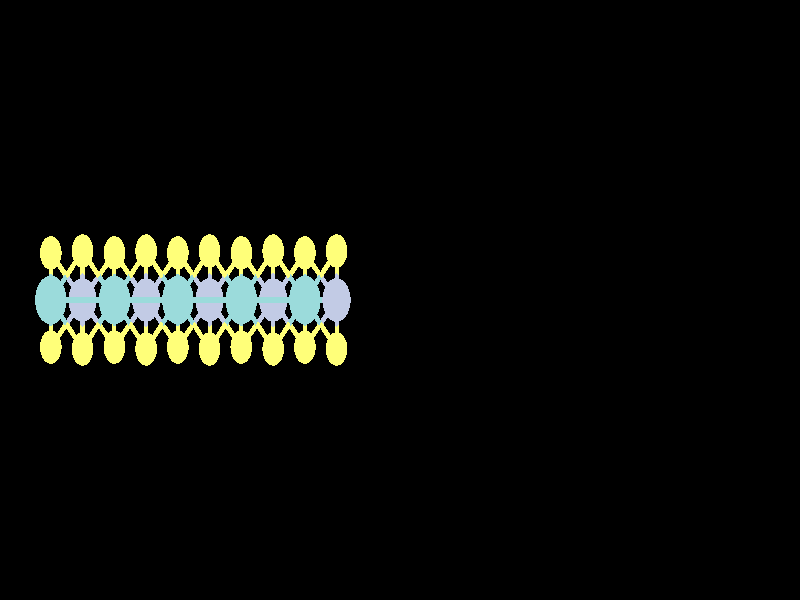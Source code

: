 #include "colors.inc"
#include "finish.inc"

global_settings {assumed_gamma 1 max_trace_level 6}
background {color White transmit 1.0}
camera {orthographic
  right -39.36*x up 19.00*y
  direction 1.00*z
  location <0,0,50.00> look_at <0,0,0>}


light_source {<  2.00,   3.00,  40.00> color White
  area_light <0.70, 0, 0>, <0, 0.70, 0>, 3, 3
  adaptive 1 jitter}
// no fog
#declare simple = finish {phong 0.7}
#declare pale = finish {ambient 0.5 diffuse 0.85 roughness 0.001 specular 0.200 }
#declare intermediate = finish {ambient 0.3 diffuse 0.6 specular 0.1 roughness 0.04}
#declare vmd = finish {ambient 0.0 diffuse 0.65 phong 0.1 phong_size 40.0 specular 0.5 }
#declare jmol = finish {ambient 0.2 diffuse 0.6 specular 1 roughness 0.001 metallic}
#declare ase2 = finish {ambient 0.05 brilliance 3 diffuse 0.6 metallic specular 0.7 roughness 0.04 reflection 0.15}
#declare ase3 = finish {ambient 0.15 brilliance 2 diffuse 0.6 metallic specular 1.0 roughness 0.001 reflection 0.0}
#declare glass = finish {ambient 0.05 diffuse 0.3 specular 1.0 roughness 0.001}
#declare glass2 = finish {ambient 0.01 diffuse 0.3 specular 1.0 reflection 0.25 roughness 0.001}
#declare Rcell = 0.000;
#declare Rbond = 0.100;

#macro atom(LOC, R, COL, TRANS, FIN)
  sphere{LOC, R texture{pigment{color COL transmit TRANS} finish{FIN}}}
#end
#macro constrain(LOC, R, COL, TRANS FIN)
union{torus{R, Rcell rotate 45*z texture{pigment{color COL transmit TRANS} finish{FIN}}}
     torus{R, Rcell rotate -45*z texture{pigment{color COL transmit TRANS} finish{FIN}}}
     translate LOC}
#end

cylinder {<-18.74,  -9.05,  -0.00>, < 18.74,  -9.05,  -0.00>, Rcell pigment {Black}}
cylinder {<-18.74,  -9.05, -32.42>, < 18.74,  -9.05, -32.42>, Rcell pigment {Black}}
cylinder {<-18.74,   9.05, -32.42>, < 18.74,   9.05, -32.42>, Rcell pigment {Black}}
cylinder {<-18.74,   9.05,   0.00>, < 18.74,   9.05,   0.00>, Rcell pigment {Black}}
cylinder {<-18.74,  -9.05,  -0.00>, <-18.74,  -9.05, -32.42>, Rcell pigment {Black}}
cylinder {< 18.74,  -9.05,  -0.00>, < 18.74,  -9.05, -32.42>, Rcell pigment {Black}}
cylinder {< 18.74,   9.05,   0.00>, < 18.74,   9.05, -32.42>, Rcell pigment {Black}}
cylinder {<-18.74,   9.05,   0.00>, <-18.74,   9.05, -32.42>, Rcell pigment {Black}}
cylinder {<-18.74,  -9.05,  -0.00>, <-18.74,   9.05,   0.00>, Rcell pigment {Black}}
cylinder {< 18.74,  -9.05,  -0.00>, < 18.74,   9.05,   0.00>, Rcell pigment {Black}}
cylinder {< 18.74,  -9.05, -32.42>, < 18.74,   9.05, -32.42>, Rcell pigment {Black}}
cylinder {<-18.74,  -9.05, -32.42>, <-18.74,   9.05, -32.42>, Rcell pigment {Black}}
atom(<-17.18,   0.00,  -2.70>, 0.77, rgb <0.33, 0.71, 0.71>, 0.0, ase3) // #0
atom(<-14.05,   0.00,  -2.70>, 0.77, rgb <0.33, 0.71, 0.71>, 0.0, ase3) // #1
atom(<-17.18,   1.49,  -4.56>, 0.53, rgb <1.00, 1.00, 0.19>, 0.0, ase3) // #2
atom(<-17.18,  -1.49,  -4.56>, 0.53, rgb <1.00, 1.00, 0.19>, 0.0, ase3) // #3
atom(<-15.62,  -1.55,  -1.75>, 0.53, rgb <1.00, 1.00, 0.19>, 0.0, ase3) // #4
atom(<-14.05,   1.49,  -4.56>, 0.53, rgb <1.00, 1.00, 0.19>, 0.0, ase3) // #5
atom(<-15.62,   1.55,  -1.75>, 0.53, rgb <1.00, 1.00, 0.19>, 0.0, ase3) // #6
atom(<-14.05,  -1.49,  -4.56>, 0.53, rgb <1.00, 1.00, 0.19>, 0.0, ase3) // #7
atom(<-15.62,   0.00,  -5.42>, 0.69, rgb <0.54, 0.60, 0.78>, 0.0, ase3) // #8
atom(<-17.18,   0.00,  -8.10>, 0.77, rgb <0.33, 0.71, 0.71>, 0.0, ase3) // #9
atom(<-14.05,   0.00,  -8.10>, 0.77, rgb <0.33, 0.71, 0.71>, 0.0, ase3) // #10
atom(<-17.18,   1.49,  -9.97>, 0.53, rgb <1.00, 1.00, 0.19>, 0.0, ase3) // #11
atom(<-17.18,  -1.49,  -9.97>, 0.53, rgb <1.00, 1.00, 0.19>, 0.0, ase3) // #12
atom(<-15.62,  -1.55,  -7.15>, 0.53, rgb <1.00, 1.00, 0.19>, 0.0, ase3) // #13
atom(<-14.05,   1.49,  -9.97>, 0.53, rgb <1.00, 1.00, 0.19>, 0.0, ase3) // #14
atom(<-15.62,   1.55,  -7.15>, 0.53, rgb <1.00, 1.00, 0.19>, 0.0, ase3) // #15
atom(<-14.05,  -1.49,  -9.97>, 0.53, rgb <1.00, 1.00, 0.19>, 0.0, ase3) // #16
atom(<-15.62,   0.00, -10.82>, 0.69, rgb <0.54, 0.60, 0.78>, 0.0, ase3) // #17
atom(<-10.93,   0.00,  -2.70>, 0.77, rgb <0.33, 0.71, 0.71>, 0.0, ase3) // #18
atom(< -7.81,   0.00,  -2.70>, 0.77, rgb <0.33, 0.71, 0.71>, 0.0, ase3) // #19
atom(<-12.49,  -1.55,  -1.75>, 0.53, rgb <1.00, 1.00, 0.19>, 0.0, ase3) // #20
atom(<-10.93,   1.49,  -4.56>, 0.53, rgb <1.00, 1.00, 0.19>, 0.0, ase3) // #21
atom(<-12.49,   1.55,  -1.75>, 0.53, rgb <1.00, 1.00, 0.19>, 0.0, ase3) // #22
atom(<-10.93,  -1.49,  -4.56>, 0.53, rgb <1.00, 1.00, 0.19>, 0.0, ase3) // #23
atom(< -9.37,  -1.55,  -1.75>, 0.53, rgb <1.00, 1.00, 0.19>, 0.0, ase3) // #24
atom(< -7.80,   1.49,  -4.56>, 0.53, rgb <1.00, 1.00, 0.19>, 0.0, ase3) // #25
atom(< -9.37,   1.55,  -1.75>, 0.53, rgb <1.00, 1.00, 0.19>, 0.0, ase3) // #26
atom(< -7.81,  -1.49,  -4.56>, 0.53, rgb <1.00, 1.00, 0.19>, 0.0, ase3) // #27
atom(<-12.49,   0.00,  -5.42>, 0.69, rgb <0.54, 0.60, 0.78>, 0.0, ase3) // #28
atom(< -9.37,   0.00,  -5.42>, 0.69, rgb <0.54, 0.60, 0.78>, 0.0, ase3) // #29
atom(<-10.93,   0.00,  -8.10>, 0.77, rgb <0.33, 0.71, 0.71>, 0.0, ase3) // #30
atom(< -7.81,   0.00,  -8.10>, 0.77, rgb <0.33, 0.71, 0.71>, 0.0, ase3) // #31
atom(<-12.49,  -1.55,  -7.15>, 0.53, rgb <1.00, 1.00, 0.19>, 0.0, ase3) // #32
atom(<-10.93,   1.49,  -9.97>, 0.53, rgb <1.00, 1.00, 0.19>, 0.0, ase3) // #33
atom(<-12.49,   1.55,  -7.15>, 0.53, rgb <1.00, 1.00, 0.19>, 0.0, ase3) // #34
atom(<-10.93,  -1.49,  -9.97>, 0.53, rgb <1.00, 1.00, 0.19>, 0.0, ase3) // #35
atom(< -9.37,  -1.55,  -7.15>, 0.53, rgb <1.00, 1.00, 0.19>, 0.0, ase3) // #36
atom(< -7.80,   1.49,  -9.97>, 0.53, rgb <1.00, 1.00, 0.19>, 0.0, ase3) // #37
atom(< -9.37,   1.55,  -7.15>, 0.53, rgb <1.00, 1.00, 0.19>, 0.0, ase3) // #38
atom(< -7.81,  -1.49,  -9.97>, 0.53, rgb <1.00, 1.00, 0.19>, 0.0, ase3) // #39
atom(<-12.49,   0.00, -10.82>, 0.69, rgb <0.54, 0.60, 0.78>, 0.0, ase3) // #40
atom(< -9.37,   0.00, -10.82>, 0.69, rgb <0.54, 0.60, 0.78>, 0.0, ase3) // #41
atom(< -4.68,   0.00,  -2.70>, 0.77, rgb <0.33, 0.71, 0.71>, 0.0, ase3) // #42
atom(< -6.24,  -1.55,  -1.75>, 0.53, rgb <1.00, 1.00, 0.19>, 0.0, ase3) // #43
atom(< -4.68,   1.49,  -4.56>, 0.53, rgb <1.00, 1.00, 0.19>, 0.0, ase3) // #44
atom(< -6.24,   1.55,  -1.75>, 0.53, rgb <1.00, 1.00, 0.19>, 0.0, ase3) // #45
atom(< -4.68,  -1.49,  -4.56>, 0.53, rgb <1.00, 1.00, 0.19>, 0.0, ase3) // #46
atom(< -3.12,  -1.55,  -1.75>, 0.53, rgb <1.00, 1.00, 0.19>, 0.0, ase3) // #47
atom(< -3.12,   1.55,  -1.75>, 0.53, rgb <1.00, 1.00, 0.19>, 0.0, ase3) // #48
atom(< -6.24,   0.00,  -5.42>, 0.69, rgb <0.54, 0.60, 0.78>, 0.0, ase3) // #49
atom(< -3.12,   0.00,  -5.42>, 0.69, rgb <0.54, 0.60, 0.78>, 0.0, ase3) // #50
atom(< -4.68,   0.00,  -8.10>, 0.77, rgb <0.33, 0.71, 0.71>, 0.0, ase3) // #51
atom(< -6.24,  -1.55,  -7.15>, 0.53, rgb <1.00, 1.00, 0.19>, 0.0, ase3) // #52
atom(< -4.68,   1.49,  -9.97>, 0.53, rgb <1.00, 1.00, 0.19>, 0.0, ase3) // #53
atom(< -6.24,   1.55,  -7.15>, 0.53, rgb <1.00, 1.00, 0.19>, 0.0, ase3) // #54
atom(< -4.68,  -1.49,  -9.97>, 0.53, rgb <1.00, 1.00, 0.19>, 0.0, ase3) // #55
atom(< -3.12,  -1.55,  -7.15>, 0.53, rgb <1.00, 1.00, 0.19>, 0.0, ase3) // #56
atom(< -3.12,   1.55,  -7.15>, 0.53, rgb <1.00, 1.00, 0.19>, 0.0, ase3) // #57
atom(< -6.24,   0.00, -10.82>, 0.69, rgb <0.54, 0.60, 0.78>, 0.0, ase3) // #58
atom(< -3.12,   0.00, -10.82>, 0.69, rgb <0.54, 0.60, 0.78>, 0.0, ase3) // #59
cylinder {<-17.18,   0.00,  -2.70>, <-15.62,   0.00,  -2.70>, Rbond texture{pigment {color rgb <0.33, 0.71, 0.71> transmit 0.0} finish{ase3}}}
cylinder {<-14.05,   0.00,  -2.70>, <-15.62,   0.00,  -2.70>, Rbond texture{pigment {color rgb <0.33, 0.71, 0.71> transmit 0.0} finish{ase3}}}
cylinder {<-17.18,   0.00,  -2.70>, <-16.40,  -0.77,  -2.22>, Rbond texture{pigment {color rgb <0.33, 0.71, 0.71> transmit 0.0} finish{ase3}}}
cylinder {<-15.62,  -1.55,  -1.75>, <-16.40,  -0.77,  -2.22>, Rbond texture{pigment {color rgb <1.00, 1.00, 0.19> transmit 0.0} finish{ase3}}}
cylinder {<-17.18,   0.00,  -2.70>, <-16.40,   0.77,  -2.22>, Rbond texture{pigment {color rgb <0.33, 0.71, 0.71> transmit 0.0} finish{ase3}}}
cylinder {<-15.62,   1.55,  -1.75>, <-16.40,   0.77,  -2.22>, Rbond texture{pigment {color rgb <1.00, 1.00, 0.19> transmit 0.0} finish{ase3}}}
cylinder {<-17.18,   0.00,  -2.70>, <-16.40,   0.00,  -4.06>, Rbond texture{pigment {color rgb <0.33, 0.71, 0.71> transmit 0.0} finish{ase3}}}
cylinder {<-15.62,   0.00,  -5.42>, <-16.40,   0.00,  -4.06>, Rbond texture{pigment {color rgb <0.54, 0.60, 0.78> transmit 0.0} finish{ase3}}}
cylinder {<-17.18,   0.00,  -2.70>, <-17.18,   0.75,  -3.63>, Rbond texture{pigment {color rgb <0.33, 0.71, 0.71> transmit 0.0} finish{ase3}}}
cylinder {<-17.18,   1.49,  -4.56>, <-17.18,   0.75,  -3.63>, Rbond texture{pigment {color rgb <1.00, 1.00, 0.19> transmit 0.0} finish{ase3}}}
cylinder {<-17.18,   0.00,  -2.70>, <-17.18,  -0.75,  -3.63>, Rbond texture{pigment {color rgb <0.33, 0.71, 0.71> transmit 0.0} finish{ase3}}}
cylinder {<-17.18,  -1.49,  -4.56>, <-17.18,  -0.75,  -3.63>, Rbond texture{pigment {color rgb <1.00, 1.00, 0.19> transmit 0.0} finish{ase3}}}
cylinder {<-14.05,   0.00,  -2.70>, <-12.49,   0.00,  -2.70>, Rbond texture{pigment {color rgb <0.33, 0.71, 0.71> transmit 0.0} finish{ase3}}}
cylinder {<-10.93,   0.00,  -2.70>, <-12.49,   0.00,  -2.70>, Rbond texture{pigment {color rgb <0.33, 0.71, 0.71> transmit 0.0} finish{ase3}}}
cylinder {<-14.05,   0.00,  -2.70>, <-13.27,  -0.77,  -2.22>, Rbond texture{pigment {color rgb <0.33, 0.71, 0.71> transmit 0.0} finish{ase3}}}
cylinder {<-12.49,  -1.55,  -1.75>, <-13.27,  -0.77,  -2.22>, Rbond texture{pigment {color rgb <1.00, 1.00, 0.19> transmit 0.0} finish{ase3}}}
cylinder {<-14.05,   0.00,  -2.70>, <-13.27,   0.77,  -2.22>, Rbond texture{pigment {color rgb <0.33, 0.71, 0.71> transmit 0.0} finish{ase3}}}
cylinder {<-12.49,   1.55,  -1.75>, <-13.27,   0.77,  -2.22>, Rbond texture{pigment {color rgb <1.00, 1.00, 0.19> transmit 0.0} finish{ase3}}}
cylinder {<-14.05,   0.00,  -2.70>, <-14.83,  -0.77,  -2.22>, Rbond texture{pigment {color rgb <0.33, 0.71, 0.71> transmit 0.0} finish{ase3}}}
cylinder {<-15.62,  -1.55,  -1.75>, <-14.83,  -0.77,  -2.22>, Rbond texture{pigment {color rgb <1.00, 1.00, 0.19> transmit 0.0} finish{ase3}}}
cylinder {<-14.05,   0.00,  -2.70>, <-14.83,   0.77,  -2.22>, Rbond texture{pigment {color rgb <0.33, 0.71, 0.71> transmit 0.0} finish{ase3}}}
cylinder {<-15.62,   1.55,  -1.75>, <-14.83,   0.77,  -2.22>, Rbond texture{pigment {color rgb <1.00, 1.00, 0.19> transmit 0.0} finish{ase3}}}
cylinder {<-14.05,   0.00,  -2.70>, <-14.83,   0.00,  -4.06>, Rbond texture{pigment {color rgb <0.33, 0.71, 0.71> transmit 0.0} finish{ase3}}}
cylinder {<-15.62,   0.00,  -5.42>, <-14.83,   0.00,  -4.06>, Rbond texture{pigment {color rgb <0.54, 0.60, 0.78> transmit 0.0} finish{ase3}}}
cylinder {<-14.05,   0.00,  -2.70>, <-14.05,  -0.75,  -3.63>, Rbond texture{pigment {color rgb <0.33, 0.71, 0.71> transmit 0.0} finish{ase3}}}
cylinder {<-14.05,  -1.49,  -4.56>, <-14.05,  -0.75,  -3.63>, Rbond texture{pigment {color rgb <1.00, 1.00, 0.19> transmit 0.0} finish{ase3}}}
cylinder {<-14.05,   0.00,  -2.70>, <-14.05,   0.75,  -3.63>, Rbond texture{pigment {color rgb <0.33, 0.71, 0.71> transmit 0.0} finish{ase3}}}
cylinder {<-14.05,   1.49,  -4.56>, <-14.05,   0.75,  -3.63>, Rbond texture{pigment {color rgb <1.00, 1.00, 0.19> transmit 0.0} finish{ase3}}}
cylinder {<-14.05,   0.00,  -2.70>, <-13.27,   0.00,  -4.06>, Rbond texture{pigment {color rgb <0.33, 0.71, 0.71> transmit 0.0} finish{ase3}}}
cylinder {<-12.49,   0.00,  -5.42>, <-13.27,   0.00,  -4.06>, Rbond texture{pigment {color rgb <0.54, 0.60, 0.78> transmit 0.0} finish{ase3}}}
cylinder {<-17.18,   1.49,  -4.56>, <-16.40,   0.75,  -4.99>, Rbond texture{pigment {color rgb <1.00, 1.00, 0.19> transmit 0.0} finish{ase3}}}
cylinder {<-15.62,   0.00,  -5.42>, <-16.40,   0.75,  -4.99>, Rbond texture{pigment {color rgb <0.54, 0.60, 0.78> transmit 0.0} finish{ase3}}}
cylinder {<-17.18,  -1.49,  -4.56>, <-16.40,  -0.75,  -4.99>, Rbond texture{pigment {color rgb <1.00, 1.00, 0.19> transmit 0.0} finish{ase3}}}
cylinder {<-15.62,   0.00,  -5.42>, <-16.40,  -0.75,  -4.99>, Rbond texture{pigment {color rgb <0.54, 0.60, 0.78> transmit 0.0} finish{ase3}}}
cylinder {<-14.05,   1.49,  -4.56>, <-14.83,   0.75,  -4.99>, Rbond texture{pigment {color rgb <1.00, 1.00, 0.19> transmit 0.0} finish{ase3}}}
cylinder {<-15.62,   0.00,  -5.42>, <-14.83,   0.75,  -4.99>, Rbond texture{pigment {color rgb <0.54, 0.60, 0.78> transmit 0.0} finish{ase3}}}
cylinder {<-14.05,   1.49,  -4.56>, <-13.27,   0.75,  -4.99>, Rbond texture{pigment {color rgb <1.00, 1.00, 0.19> transmit 0.0} finish{ase3}}}
cylinder {<-12.49,   0.00,  -5.42>, <-13.27,   0.75,  -4.99>, Rbond texture{pigment {color rgb <0.54, 0.60, 0.78> transmit 0.0} finish{ase3}}}
cylinder {<-14.05,  -1.49,  -4.56>, <-14.83,  -0.75,  -4.99>, Rbond texture{pigment {color rgb <1.00, 1.00, 0.19> transmit 0.0} finish{ase3}}}
cylinder {<-15.62,   0.00,  -5.42>, <-14.83,  -0.75,  -4.99>, Rbond texture{pigment {color rgb <0.54, 0.60, 0.78> transmit 0.0} finish{ase3}}}
cylinder {<-14.05,  -1.49,  -4.56>, <-13.27,  -0.75,  -4.99>, Rbond texture{pigment {color rgb <1.00, 1.00, 0.19> transmit 0.0} finish{ase3}}}
cylinder {<-12.49,   0.00,  -5.42>, <-13.27,  -0.75,  -4.99>, Rbond texture{pigment {color rgb <0.54, 0.60, 0.78> transmit 0.0} finish{ase3}}}
cylinder {<-15.62,   0.00,  -5.42>, <-15.62,  -0.77,  -6.28>, Rbond texture{pigment {color rgb <0.54, 0.60, 0.78> transmit 0.0} finish{ase3}}}
cylinder {<-15.62,  -1.55,  -7.15>, <-15.62,  -0.77,  -6.28>, Rbond texture{pigment {color rgb <1.00, 1.00, 0.19> transmit 0.0} finish{ase3}}}
cylinder {<-15.62,   0.00,  -5.42>, <-15.62,   0.77,  -6.28>, Rbond texture{pigment {color rgb <0.54, 0.60, 0.78> transmit 0.0} finish{ase3}}}
cylinder {<-15.62,   1.55,  -7.15>, <-15.62,   0.77,  -6.28>, Rbond texture{pigment {color rgb <1.00, 1.00, 0.19> transmit 0.0} finish{ase3}}}
cylinder {<-15.62,   0.00,  -5.42>, <-14.83,   0.00,  -6.76>, Rbond texture{pigment {color rgb <0.54, 0.60, 0.78> transmit 0.0} finish{ase3}}}
cylinder {<-14.05,   0.00,  -8.10>, <-14.83,   0.00,  -6.76>, Rbond texture{pigment {color rgb <0.33, 0.71, 0.71> transmit 0.0} finish{ase3}}}
cylinder {<-15.62,   0.00,  -5.42>, <-16.40,   0.00,  -6.76>, Rbond texture{pigment {color rgb <0.54, 0.60, 0.78> transmit 0.0} finish{ase3}}}
cylinder {<-17.18,   0.00,  -8.10>, <-16.40,   0.00,  -6.76>, Rbond texture{pigment {color rgb <0.33, 0.71, 0.71> transmit 0.0} finish{ase3}}}
cylinder {<-17.18,   0.00,  -8.10>, <-16.40,  -0.77,  -7.63>, Rbond texture{pigment {color rgb <0.33, 0.71, 0.71> transmit 0.0} finish{ase3}}}
cylinder {<-15.62,  -1.55,  -7.15>, <-16.40,  -0.77,  -7.63>, Rbond texture{pigment {color rgb <1.00, 1.00, 0.19> transmit 0.0} finish{ase3}}}
cylinder {<-17.18,   0.00,  -8.10>, <-16.40,   0.77,  -7.63>, Rbond texture{pigment {color rgb <0.33, 0.71, 0.71> transmit 0.0} finish{ase3}}}
cylinder {<-15.62,   1.55,  -7.15>, <-16.40,   0.77,  -7.63>, Rbond texture{pigment {color rgb <1.00, 1.00, 0.19> transmit 0.0} finish{ase3}}}
cylinder {<-17.18,   0.00,  -8.10>, <-16.40,   0.00,  -9.46>, Rbond texture{pigment {color rgb <0.33, 0.71, 0.71> transmit 0.0} finish{ase3}}}
cylinder {<-15.62,   0.00, -10.82>, <-16.40,   0.00,  -9.46>, Rbond texture{pigment {color rgb <0.54, 0.60, 0.78> transmit 0.0} finish{ase3}}}
cylinder {<-17.18,   0.00,  -8.10>, <-17.18,  -0.75,  -9.03>, Rbond texture{pigment {color rgb <0.33, 0.71, 0.71> transmit 0.0} finish{ase3}}}
cylinder {<-17.18,  -1.49,  -9.97>, <-17.18,  -0.75,  -9.03>, Rbond texture{pigment {color rgb <1.00, 1.00, 0.19> transmit 0.0} finish{ase3}}}
cylinder {<-17.18,   0.00,  -8.10>, <-17.18,   0.75,  -9.03>, Rbond texture{pigment {color rgb <0.33, 0.71, 0.71> transmit 0.0} finish{ase3}}}
cylinder {<-17.18,   1.49,  -9.97>, <-17.18,   0.75,  -9.03>, Rbond texture{pigment {color rgb <1.00, 1.00, 0.19> transmit 0.0} finish{ase3}}}
cylinder {<-17.18,   0.00,  -8.10>, <-15.62,   0.00,  -8.10>, Rbond texture{pigment {color rgb <0.33, 0.71, 0.71> transmit 0.0} finish{ase3}}}
cylinder {<-14.05,   0.00,  -8.10>, <-15.62,   0.00,  -8.10>, Rbond texture{pigment {color rgb <0.33, 0.71, 0.71> transmit 0.0} finish{ase3}}}
cylinder {<-14.05,   0.00,  -8.10>, <-13.27,   0.00,  -6.76>, Rbond texture{pigment {color rgb <0.33, 0.71, 0.71> transmit 0.0} finish{ase3}}}
cylinder {<-12.49,   0.00,  -5.42>, <-13.27,   0.00,  -6.76>, Rbond texture{pigment {color rgb <0.54, 0.60, 0.78> transmit 0.0} finish{ase3}}}
cylinder {<-14.05,   0.00,  -8.10>, <-14.83,  -0.77,  -7.63>, Rbond texture{pigment {color rgb <0.33, 0.71, 0.71> transmit 0.0} finish{ase3}}}
cylinder {<-15.62,  -1.55,  -7.15>, <-14.83,  -0.77,  -7.63>, Rbond texture{pigment {color rgb <1.00, 1.00, 0.19> transmit 0.0} finish{ase3}}}
cylinder {<-14.05,   0.00,  -8.10>, <-13.27,   0.77,  -7.63>, Rbond texture{pigment {color rgb <0.33, 0.71, 0.71> transmit 0.0} finish{ase3}}}
cylinder {<-12.49,   1.55,  -7.15>, <-13.27,   0.77,  -7.63>, Rbond texture{pigment {color rgb <1.00, 1.00, 0.19> transmit 0.0} finish{ase3}}}
cylinder {<-14.05,   0.00,  -8.10>, <-14.83,   0.77,  -7.63>, Rbond texture{pigment {color rgb <0.33, 0.71, 0.71> transmit 0.0} finish{ase3}}}
cylinder {<-15.62,   1.55,  -7.15>, <-14.83,   0.77,  -7.63>, Rbond texture{pigment {color rgb <1.00, 1.00, 0.19> transmit 0.0} finish{ase3}}}
cylinder {<-14.05,   0.00,  -8.10>, <-14.83,   0.00,  -9.46>, Rbond texture{pigment {color rgb <0.33, 0.71, 0.71> transmit 0.0} finish{ase3}}}
cylinder {<-15.62,   0.00, -10.82>, <-14.83,   0.00,  -9.46>, Rbond texture{pigment {color rgb <0.54, 0.60, 0.78> transmit 0.0} finish{ase3}}}
cylinder {<-14.05,   0.00,  -8.10>, <-13.27,   0.00,  -9.46>, Rbond texture{pigment {color rgb <0.33, 0.71, 0.71> transmit 0.0} finish{ase3}}}
cylinder {<-12.49,   0.00, -10.82>, <-13.27,   0.00,  -9.46>, Rbond texture{pigment {color rgb <0.54, 0.60, 0.78> transmit 0.0} finish{ase3}}}
cylinder {<-14.05,   0.00,  -8.10>, <-14.05,  -0.75,  -9.03>, Rbond texture{pigment {color rgb <0.33, 0.71, 0.71> transmit 0.0} finish{ase3}}}
cylinder {<-14.05,  -1.49,  -9.97>, <-14.05,  -0.75,  -9.03>, Rbond texture{pigment {color rgb <1.00, 1.00, 0.19> transmit 0.0} finish{ase3}}}
cylinder {<-14.05,   0.00,  -8.10>, <-12.49,   0.00,  -8.10>, Rbond texture{pigment {color rgb <0.33, 0.71, 0.71> transmit 0.0} finish{ase3}}}
cylinder {<-10.93,   0.00,  -8.10>, <-12.49,   0.00,  -8.10>, Rbond texture{pigment {color rgb <0.33, 0.71, 0.71> transmit 0.0} finish{ase3}}}
cylinder {<-14.05,   0.00,  -8.10>, <-14.05,   0.75,  -9.03>, Rbond texture{pigment {color rgb <0.33, 0.71, 0.71> transmit 0.0} finish{ase3}}}
cylinder {<-14.05,   1.49,  -9.97>, <-14.05,   0.75,  -9.03>, Rbond texture{pigment {color rgb <1.00, 1.00, 0.19> transmit 0.0} finish{ase3}}}
cylinder {<-14.05,   0.00,  -8.10>, <-13.27,  -0.77,  -7.63>, Rbond texture{pigment {color rgb <0.33, 0.71, 0.71> transmit 0.0} finish{ase3}}}
cylinder {<-12.49,  -1.55,  -7.15>, <-13.27,  -0.77,  -7.63>, Rbond texture{pigment {color rgb <1.00, 1.00, 0.19> transmit 0.0} finish{ase3}}}
cylinder {<-17.18,   1.49,  -9.97>, <-16.40,   0.75, -10.39>, Rbond texture{pigment {color rgb <1.00, 1.00, 0.19> transmit 0.0} finish{ase3}}}
cylinder {<-15.62,   0.00, -10.82>, <-16.40,   0.75, -10.39>, Rbond texture{pigment {color rgb <0.54, 0.60, 0.78> transmit 0.0} finish{ase3}}}
cylinder {<-17.18,  -1.49,  -9.97>, <-16.40,  -0.75, -10.39>, Rbond texture{pigment {color rgb <1.00, 1.00, 0.19> transmit 0.0} finish{ase3}}}
cylinder {<-15.62,   0.00, -10.82>, <-16.40,  -0.75, -10.39>, Rbond texture{pigment {color rgb <0.54, 0.60, 0.78> transmit 0.0} finish{ase3}}}
cylinder {<-14.05,   1.49,  -9.97>, <-14.83,   0.75, -10.39>, Rbond texture{pigment {color rgb <1.00, 1.00, 0.19> transmit 0.0} finish{ase3}}}
cylinder {<-15.62,   0.00, -10.82>, <-14.83,   0.75, -10.39>, Rbond texture{pigment {color rgb <0.54, 0.60, 0.78> transmit 0.0} finish{ase3}}}
cylinder {<-14.05,   1.49,  -9.97>, <-13.27,   0.75, -10.39>, Rbond texture{pigment {color rgb <1.00, 1.00, 0.19> transmit 0.0} finish{ase3}}}
cylinder {<-12.49,   0.00, -10.82>, <-13.27,   0.75, -10.39>, Rbond texture{pigment {color rgb <0.54, 0.60, 0.78> transmit 0.0} finish{ase3}}}
cylinder {<-14.05,  -1.49,  -9.97>, <-14.83,  -0.75, -10.39>, Rbond texture{pigment {color rgb <1.00, 1.00, 0.19> transmit 0.0} finish{ase3}}}
cylinder {<-15.62,   0.00, -10.82>, <-14.83,  -0.75, -10.39>, Rbond texture{pigment {color rgb <0.54, 0.60, 0.78> transmit 0.0} finish{ase3}}}
cylinder {<-14.05,  -1.49,  -9.97>, <-13.27,  -0.75, -10.39>, Rbond texture{pigment {color rgb <1.00, 1.00, 0.19> transmit 0.0} finish{ase3}}}
cylinder {<-12.49,   0.00, -10.82>, <-13.27,  -0.75, -10.39>, Rbond texture{pigment {color rgb <0.54, 0.60, 0.78> transmit 0.0} finish{ase3}}}
cylinder {<-10.93,   0.00,  -2.70>, <-11.71,  -0.77,  -2.22>, Rbond texture{pigment {color rgb <0.33, 0.71, 0.71> transmit 0.0} finish{ase3}}}
cylinder {<-12.49,  -1.55,  -1.75>, <-11.71,  -0.77,  -2.22>, Rbond texture{pigment {color rgb <1.00, 1.00, 0.19> transmit 0.0} finish{ase3}}}
cylinder {<-10.93,   0.00,  -2.70>, <-11.71,   0.77,  -2.22>, Rbond texture{pigment {color rgb <0.33, 0.71, 0.71> transmit 0.0} finish{ase3}}}
cylinder {<-12.49,   1.55,  -1.75>, <-11.71,   0.77,  -2.22>, Rbond texture{pigment {color rgb <1.00, 1.00, 0.19> transmit 0.0} finish{ase3}}}
cylinder {<-10.93,   0.00,  -2.70>, <-10.93,   0.75,  -3.63>, Rbond texture{pigment {color rgb <0.33, 0.71, 0.71> transmit 0.0} finish{ase3}}}
cylinder {<-10.93,   1.49,  -4.56>, <-10.93,   0.75,  -3.63>, Rbond texture{pigment {color rgb <1.00, 1.00, 0.19> transmit 0.0} finish{ase3}}}
cylinder {<-10.93,   0.00,  -2.70>, <-10.93,  -0.75,  -3.63>, Rbond texture{pigment {color rgb <0.33, 0.71, 0.71> transmit 0.0} finish{ase3}}}
cylinder {<-10.93,  -1.49,  -4.56>, <-10.93,  -0.75,  -3.63>, Rbond texture{pigment {color rgb <1.00, 1.00, 0.19> transmit 0.0} finish{ase3}}}
cylinder {<-10.93,   0.00,  -2.70>, <-11.71,   0.00,  -4.06>, Rbond texture{pigment {color rgb <0.33, 0.71, 0.71> transmit 0.0} finish{ase3}}}
cylinder {<-12.49,   0.00,  -5.42>, <-11.71,   0.00,  -4.06>, Rbond texture{pigment {color rgb <0.54, 0.60, 0.78> transmit 0.0} finish{ase3}}}
cylinder {<-10.93,   0.00,  -2.70>, <-10.15,   0.77,  -2.22>, Rbond texture{pigment {color rgb <0.33, 0.71, 0.71> transmit 0.0} finish{ase3}}}
cylinder {< -9.37,   1.55,  -1.75>, <-10.15,   0.77,  -2.22>, Rbond texture{pigment {color rgb <1.00, 1.00, 0.19> transmit 0.0} finish{ase3}}}
cylinder {<-10.93,   0.00,  -2.70>, <-10.15,  -0.77,  -2.22>, Rbond texture{pigment {color rgb <0.33, 0.71, 0.71> transmit 0.0} finish{ase3}}}
cylinder {< -9.37,  -1.55,  -1.75>, <-10.15,  -0.77,  -2.22>, Rbond texture{pigment {color rgb <1.00, 1.00, 0.19> transmit 0.0} finish{ase3}}}
cylinder {<-10.93,   0.00,  -2.70>, < -9.37,   0.00,  -2.70>, Rbond texture{pigment {color rgb <0.33, 0.71, 0.71> transmit 0.0} finish{ase3}}}
cylinder {< -7.81,   0.00,  -2.70>, < -9.37,   0.00,  -2.70>, Rbond texture{pigment {color rgb <0.33, 0.71, 0.71> transmit 0.0} finish{ase3}}}
cylinder {<-10.93,   0.00,  -2.70>, <-10.15,   0.00,  -4.06>, Rbond texture{pigment {color rgb <0.33, 0.71, 0.71> transmit 0.0} finish{ase3}}}
cylinder {< -9.37,   0.00,  -5.42>, <-10.15,   0.00,  -4.06>, Rbond texture{pigment {color rgb <0.54, 0.60, 0.78> transmit 0.0} finish{ase3}}}
cylinder {< -7.81,   0.00,  -2.70>, < -8.59,   0.77,  -2.22>, Rbond texture{pigment {color rgb <0.33, 0.71, 0.71> transmit 0.0} finish{ase3}}}
cylinder {< -9.37,   1.55,  -1.75>, < -8.59,   0.77,  -2.22>, Rbond texture{pigment {color rgb <1.00, 1.00, 0.19> transmit 0.0} finish{ase3}}}
cylinder {< -7.81,   0.00,  -2.70>, < -8.59,  -0.77,  -2.22>, Rbond texture{pigment {color rgb <0.33, 0.71, 0.71> transmit 0.0} finish{ase3}}}
cylinder {< -9.37,  -1.55,  -1.75>, < -8.59,  -0.77,  -2.22>, Rbond texture{pigment {color rgb <1.00, 1.00, 0.19> transmit 0.0} finish{ase3}}}
cylinder {< -7.81,   0.00,  -2.70>, < -7.02,   0.77,  -2.22>, Rbond texture{pigment {color rgb <0.33, 0.71, 0.71> transmit 0.0} finish{ase3}}}
cylinder {< -6.24,   1.55,  -1.75>, < -7.02,   0.77,  -2.22>, Rbond texture{pigment {color rgb <1.00, 1.00, 0.19> transmit 0.0} finish{ase3}}}
cylinder {< -7.81,   0.00,  -2.70>, < -7.81,  -0.75,  -3.63>, Rbond texture{pigment {color rgb <0.33, 0.71, 0.71> transmit 0.0} finish{ase3}}}
cylinder {< -7.81,  -1.49,  -4.56>, < -7.81,  -0.75,  -3.63>, Rbond texture{pigment {color rgb <1.00, 1.00, 0.19> transmit 0.0} finish{ase3}}}
cylinder {< -7.81,   0.00,  -2.70>, < -7.80,   0.75,  -3.63>, Rbond texture{pigment {color rgb <0.33, 0.71, 0.71> transmit 0.0} finish{ase3}}}
cylinder {< -7.80,   1.49,  -4.56>, < -7.80,   0.75,  -3.63>, Rbond texture{pigment {color rgb <1.00, 1.00, 0.19> transmit 0.0} finish{ase3}}}
cylinder {< -7.81,   0.00,  -2.70>, < -6.24,   0.00,  -2.70>, Rbond texture{pigment {color rgb <0.33, 0.71, 0.71> transmit 0.0} finish{ase3}}}
cylinder {< -4.68,   0.00,  -2.70>, < -6.24,   0.00,  -2.70>, Rbond texture{pigment {color rgb <0.33, 0.71, 0.71> transmit 0.0} finish{ase3}}}
cylinder {< -7.81,   0.00,  -2.70>, < -7.02,  -0.77,  -2.22>, Rbond texture{pigment {color rgb <0.33, 0.71, 0.71> transmit 0.0} finish{ase3}}}
cylinder {< -6.24,  -1.55,  -1.75>, < -7.02,  -0.77,  -2.22>, Rbond texture{pigment {color rgb <1.00, 1.00, 0.19> transmit 0.0} finish{ase3}}}
cylinder {< -7.81,   0.00,  -2.70>, < -8.59,   0.00,  -4.06>, Rbond texture{pigment {color rgb <0.33, 0.71, 0.71> transmit 0.0} finish{ase3}}}
cylinder {< -9.37,   0.00,  -5.42>, < -8.59,   0.00,  -4.06>, Rbond texture{pigment {color rgb <0.54, 0.60, 0.78> transmit 0.0} finish{ase3}}}
cylinder {< -7.81,   0.00,  -2.70>, < -7.02,   0.00,  -4.06>, Rbond texture{pigment {color rgb <0.33, 0.71, 0.71> transmit 0.0} finish{ase3}}}
cylinder {< -6.24,   0.00,  -5.42>, < -7.02,   0.00,  -4.06>, Rbond texture{pigment {color rgb <0.54, 0.60, 0.78> transmit 0.0} finish{ase3}}}
cylinder {<-10.93,   1.49,  -4.56>, <-11.71,   0.75,  -4.99>, Rbond texture{pigment {color rgb <1.00, 1.00, 0.19> transmit 0.0} finish{ase3}}}
cylinder {<-12.49,   0.00,  -5.42>, <-11.71,   0.75,  -4.99>, Rbond texture{pigment {color rgb <0.54, 0.60, 0.78> transmit 0.0} finish{ase3}}}
cylinder {<-10.93,   1.49,  -4.56>, <-10.15,   0.75,  -4.99>, Rbond texture{pigment {color rgb <1.00, 1.00, 0.19> transmit 0.0} finish{ase3}}}
cylinder {< -9.37,   0.00,  -5.42>, <-10.15,   0.75,  -4.99>, Rbond texture{pigment {color rgb <0.54, 0.60, 0.78> transmit 0.0} finish{ase3}}}
cylinder {<-10.93,  -1.49,  -4.56>, <-11.71,  -0.75,  -4.99>, Rbond texture{pigment {color rgb <1.00, 1.00, 0.19> transmit 0.0} finish{ase3}}}
cylinder {<-12.49,   0.00,  -5.42>, <-11.71,  -0.75,  -4.99>, Rbond texture{pigment {color rgb <0.54, 0.60, 0.78> transmit 0.0} finish{ase3}}}
cylinder {<-10.93,  -1.49,  -4.56>, <-10.15,  -0.75,  -4.99>, Rbond texture{pigment {color rgb <1.00, 1.00, 0.19> transmit 0.0} finish{ase3}}}
cylinder {< -9.37,   0.00,  -5.42>, <-10.15,  -0.75,  -4.99>, Rbond texture{pigment {color rgb <0.54, 0.60, 0.78> transmit 0.0} finish{ase3}}}
cylinder {< -7.80,   1.49,  -4.56>, < -8.59,   0.75,  -4.99>, Rbond texture{pigment {color rgb <1.00, 1.00, 0.19> transmit 0.0} finish{ase3}}}
cylinder {< -9.37,   0.00,  -5.42>, < -8.59,   0.75,  -4.99>, Rbond texture{pigment {color rgb <0.54, 0.60, 0.78> transmit 0.0} finish{ase3}}}
cylinder {< -7.80,   1.49,  -4.56>, < -7.02,   0.75,  -4.99>, Rbond texture{pigment {color rgb <1.00, 1.00, 0.19> transmit 0.0} finish{ase3}}}
cylinder {< -6.24,   0.00,  -5.42>, < -7.02,   0.75,  -4.99>, Rbond texture{pigment {color rgb <0.54, 0.60, 0.78> transmit 0.0} finish{ase3}}}
cylinder {< -7.81,  -1.49,  -4.56>, < -8.59,  -0.75,  -4.99>, Rbond texture{pigment {color rgb <1.00, 1.00, 0.19> transmit 0.0} finish{ase3}}}
cylinder {< -9.37,   0.00,  -5.42>, < -8.59,  -0.75,  -4.99>, Rbond texture{pigment {color rgb <0.54, 0.60, 0.78> transmit 0.0} finish{ase3}}}
cylinder {< -7.81,  -1.49,  -4.56>, < -7.02,  -0.75,  -4.99>, Rbond texture{pigment {color rgb <1.00, 1.00, 0.19> transmit 0.0} finish{ase3}}}
cylinder {< -6.24,   0.00,  -5.42>, < -7.02,  -0.75,  -4.99>, Rbond texture{pigment {color rgb <0.54, 0.60, 0.78> transmit 0.0} finish{ase3}}}
cylinder {<-12.49,   0.00,  -5.42>, <-12.49,   0.77,  -6.28>, Rbond texture{pigment {color rgb <0.54, 0.60, 0.78> transmit 0.0} finish{ase3}}}
cylinder {<-12.49,   1.55,  -7.15>, <-12.49,   0.77,  -6.28>, Rbond texture{pigment {color rgb <1.00, 1.00, 0.19> transmit 0.0} finish{ase3}}}
cylinder {<-12.49,   0.00,  -5.42>, <-11.71,   0.00,  -6.76>, Rbond texture{pigment {color rgb <0.54, 0.60, 0.78> transmit 0.0} finish{ase3}}}
cylinder {<-10.93,   0.00,  -8.10>, <-11.71,   0.00,  -6.76>, Rbond texture{pigment {color rgb <0.33, 0.71, 0.71> transmit 0.0} finish{ase3}}}
cylinder {<-12.49,   0.00,  -5.42>, <-12.49,  -0.77,  -6.28>, Rbond texture{pigment {color rgb <0.54, 0.60, 0.78> transmit 0.0} finish{ase3}}}
cylinder {<-12.49,  -1.55,  -7.15>, <-12.49,  -0.77,  -6.28>, Rbond texture{pigment {color rgb <1.00, 1.00, 0.19> transmit 0.0} finish{ase3}}}
cylinder {< -9.37,   0.00,  -5.42>, <-10.15,   0.00,  -6.76>, Rbond texture{pigment {color rgb <0.54, 0.60, 0.78> transmit 0.0} finish{ase3}}}
cylinder {<-10.93,   0.00,  -8.10>, <-10.15,   0.00,  -6.76>, Rbond texture{pigment {color rgb <0.33, 0.71, 0.71> transmit 0.0} finish{ase3}}}
cylinder {< -9.37,   0.00,  -5.42>, < -9.37,  -0.77,  -6.28>, Rbond texture{pigment {color rgb <0.54, 0.60, 0.78> transmit 0.0} finish{ase3}}}
cylinder {< -9.37,  -1.55,  -7.15>, < -9.37,  -0.77,  -6.28>, Rbond texture{pigment {color rgb <1.00, 1.00, 0.19> transmit 0.0} finish{ase3}}}
cylinder {< -9.37,   0.00,  -5.42>, < -8.59,   0.00,  -6.76>, Rbond texture{pigment {color rgb <0.54, 0.60, 0.78> transmit 0.0} finish{ase3}}}
cylinder {< -7.81,   0.00,  -8.10>, < -8.59,   0.00,  -6.76>, Rbond texture{pigment {color rgb <0.33, 0.71, 0.71> transmit 0.0} finish{ase3}}}
cylinder {< -9.37,   0.00,  -5.42>, < -9.37,   0.77,  -6.28>, Rbond texture{pigment {color rgb <0.54, 0.60, 0.78> transmit 0.0} finish{ase3}}}
cylinder {< -9.37,   1.55,  -7.15>, < -9.37,   0.77,  -6.28>, Rbond texture{pigment {color rgb <1.00, 1.00, 0.19> transmit 0.0} finish{ase3}}}
cylinder {<-10.93,   0.00,  -8.10>, <-11.71,   0.77,  -7.63>, Rbond texture{pigment {color rgb <0.33, 0.71, 0.71> transmit 0.0} finish{ase3}}}
cylinder {<-12.49,   1.55,  -7.15>, <-11.71,   0.77,  -7.63>, Rbond texture{pigment {color rgb <1.00, 1.00, 0.19> transmit 0.0} finish{ase3}}}
cylinder {<-10.93,   0.00,  -8.10>, <-11.71,   0.00,  -9.46>, Rbond texture{pigment {color rgb <0.33, 0.71, 0.71> transmit 0.0} finish{ase3}}}
cylinder {<-12.49,   0.00, -10.82>, <-11.71,   0.00,  -9.46>, Rbond texture{pigment {color rgb <0.54, 0.60, 0.78> transmit 0.0} finish{ase3}}}
cylinder {<-10.93,   0.00,  -8.10>, <-11.71,  -0.77,  -7.63>, Rbond texture{pigment {color rgb <0.33, 0.71, 0.71> transmit 0.0} finish{ase3}}}
cylinder {<-12.49,  -1.55,  -7.15>, <-11.71,  -0.77,  -7.63>, Rbond texture{pigment {color rgb <1.00, 1.00, 0.19> transmit 0.0} finish{ase3}}}
cylinder {<-10.93,   0.00,  -8.10>, <-10.93,   0.75,  -9.03>, Rbond texture{pigment {color rgb <0.33, 0.71, 0.71> transmit 0.0} finish{ase3}}}
cylinder {<-10.93,   1.49,  -9.97>, <-10.93,   0.75,  -9.03>, Rbond texture{pigment {color rgb <1.00, 1.00, 0.19> transmit 0.0} finish{ase3}}}
cylinder {<-10.93,   0.00,  -8.10>, <-10.93,  -0.75,  -9.03>, Rbond texture{pigment {color rgb <0.33, 0.71, 0.71> transmit 0.0} finish{ase3}}}
cylinder {<-10.93,  -1.49,  -9.97>, <-10.93,  -0.75,  -9.03>, Rbond texture{pigment {color rgb <1.00, 1.00, 0.19> transmit 0.0} finish{ase3}}}
cylinder {<-10.93,   0.00,  -8.10>, <-10.15,  -0.77,  -7.63>, Rbond texture{pigment {color rgb <0.33, 0.71, 0.71> transmit 0.0} finish{ase3}}}
cylinder {< -9.37,  -1.55,  -7.15>, <-10.15,  -0.77,  -7.63>, Rbond texture{pigment {color rgb <1.00, 1.00, 0.19> transmit 0.0} finish{ase3}}}
cylinder {<-10.93,   0.00,  -8.10>, < -9.37,   0.00,  -8.10>, Rbond texture{pigment {color rgb <0.33, 0.71, 0.71> transmit 0.0} finish{ase3}}}
cylinder {< -7.81,   0.00,  -8.10>, < -9.37,   0.00,  -8.10>, Rbond texture{pigment {color rgb <0.33, 0.71, 0.71> transmit 0.0} finish{ase3}}}
cylinder {<-10.93,   0.00,  -8.10>, <-10.15,   0.77,  -7.63>, Rbond texture{pigment {color rgb <0.33, 0.71, 0.71> transmit 0.0} finish{ase3}}}
cylinder {< -9.37,   1.55,  -7.15>, <-10.15,   0.77,  -7.63>, Rbond texture{pigment {color rgb <1.00, 1.00, 0.19> transmit 0.0} finish{ase3}}}
cylinder {<-10.93,   0.00,  -8.10>, <-10.15,   0.00,  -9.46>, Rbond texture{pigment {color rgb <0.33, 0.71, 0.71> transmit 0.0} finish{ase3}}}
cylinder {< -9.37,   0.00, -10.82>, <-10.15,   0.00,  -9.46>, Rbond texture{pigment {color rgb <0.54, 0.60, 0.78> transmit 0.0} finish{ase3}}}
cylinder {< -7.81,   0.00,  -8.10>, < -7.02,   0.00,  -6.76>, Rbond texture{pigment {color rgb <0.33, 0.71, 0.71> transmit 0.0} finish{ase3}}}
cylinder {< -6.24,   0.00,  -5.42>, < -7.02,   0.00,  -6.76>, Rbond texture{pigment {color rgb <0.54, 0.60, 0.78> transmit 0.0} finish{ase3}}}
cylinder {< -7.81,   0.00,  -8.10>, < -8.59,  -0.77,  -7.63>, Rbond texture{pigment {color rgb <0.33, 0.71, 0.71> transmit 0.0} finish{ase3}}}
cylinder {< -9.37,  -1.55,  -7.15>, < -8.59,  -0.77,  -7.63>, Rbond texture{pigment {color rgb <1.00, 1.00, 0.19> transmit 0.0} finish{ase3}}}
cylinder {< -7.81,   0.00,  -8.10>, < -7.02,   0.77,  -7.63>, Rbond texture{pigment {color rgb <0.33, 0.71, 0.71> transmit 0.0} finish{ase3}}}
cylinder {< -6.24,   1.55,  -7.15>, < -7.02,   0.77,  -7.63>, Rbond texture{pigment {color rgb <1.00, 1.00, 0.19> transmit 0.0} finish{ase3}}}
cylinder {< -7.81,   0.00,  -8.10>, < -8.59,   0.77,  -7.63>, Rbond texture{pigment {color rgb <0.33, 0.71, 0.71> transmit 0.0} finish{ase3}}}
cylinder {< -9.37,   1.55,  -7.15>, < -8.59,   0.77,  -7.63>, Rbond texture{pigment {color rgb <1.00, 1.00, 0.19> transmit 0.0} finish{ase3}}}
cylinder {< -7.81,   0.00,  -8.10>, < -7.02,  -0.77,  -7.63>, Rbond texture{pigment {color rgb <0.33, 0.71, 0.71> transmit 0.0} finish{ase3}}}
cylinder {< -6.24,  -1.55,  -7.15>, < -7.02,  -0.77,  -7.63>, Rbond texture{pigment {color rgb <1.00, 1.00, 0.19> transmit 0.0} finish{ase3}}}
cylinder {< -7.81,   0.00,  -8.10>, < -6.24,   0.00,  -8.10>, Rbond texture{pigment {color rgb <0.33, 0.71, 0.71> transmit 0.0} finish{ase3}}}
cylinder {< -4.68,   0.00,  -8.10>, < -6.24,   0.00,  -8.10>, Rbond texture{pigment {color rgb <0.33, 0.71, 0.71> transmit 0.0} finish{ase3}}}
cylinder {< -7.81,   0.00,  -8.10>, < -8.59,   0.00,  -9.46>, Rbond texture{pigment {color rgb <0.33, 0.71, 0.71> transmit 0.0} finish{ase3}}}
cylinder {< -9.37,   0.00, -10.82>, < -8.59,   0.00,  -9.46>, Rbond texture{pigment {color rgb <0.54, 0.60, 0.78> transmit 0.0} finish{ase3}}}
cylinder {< -7.81,   0.00,  -8.10>, < -7.81,  -0.75,  -9.03>, Rbond texture{pigment {color rgb <0.33, 0.71, 0.71> transmit 0.0} finish{ase3}}}
cylinder {< -7.81,  -1.49,  -9.97>, < -7.81,  -0.75,  -9.03>, Rbond texture{pigment {color rgb <1.00, 1.00, 0.19> transmit 0.0} finish{ase3}}}
cylinder {< -7.81,   0.00,  -8.10>, < -7.80,   0.75,  -9.03>, Rbond texture{pigment {color rgb <0.33, 0.71, 0.71> transmit 0.0} finish{ase3}}}
cylinder {< -7.80,   1.49,  -9.97>, < -7.80,   0.75,  -9.03>, Rbond texture{pigment {color rgb <1.00, 1.00, 0.19> transmit 0.0} finish{ase3}}}
cylinder {< -7.81,   0.00,  -8.10>, < -7.02,   0.00,  -9.46>, Rbond texture{pigment {color rgb <0.33, 0.71, 0.71> transmit 0.0} finish{ase3}}}
cylinder {< -6.24,   0.00, -10.82>, < -7.02,   0.00,  -9.46>, Rbond texture{pigment {color rgb <0.54, 0.60, 0.78> transmit 0.0} finish{ase3}}}
cylinder {<-10.93,   1.49,  -9.97>, <-11.71,   0.75, -10.39>, Rbond texture{pigment {color rgb <1.00, 1.00, 0.19> transmit 0.0} finish{ase3}}}
cylinder {<-12.49,   0.00, -10.82>, <-11.71,   0.75, -10.39>, Rbond texture{pigment {color rgb <0.54, 0.60, 0.78> transmit 0.0} finish{ase3}}}
cylinder {<-10.93,   1.49,  -9.97>, <-10.15,   0.75, -10.39>, Rbond texture{pigment {color rgb <1.00, 1.00, 0.19> transmit 0.0} finish{ase3}}}
cylinder {< -9.37,   0.00, -10.82>, <-10.15,   0.75, -10.39>, Rbond texture{pigment {color rgb <0.54, 0.60, 0.78> transmit 0.0} finish{ase3}}}
cylinder {<-10.93,  -1.49,  -9.97>, <-11.71,  -0.75, -10.39>, Rbond texture{pigment {color rgb <1.00, 1.00, 0.19> transmit 0.0} finish{ase3}}}
cylinder {<-12.49,   0.00, -10.82>, <-11.71,  -0.75, -10.39>, Rbond texture{pigment {color rgb <0.54, 0.60, 0.78> transmit 0.0} finish{ase3}}}
cylinder {<-10.93,  -1.49,  -9.97>, <-10.15,  -0.75, -10.39>, Rbond texture{pigment {color rgb <1.00, 1.00, 0.19> transmit 0.0} finish{ase3}}}
cylinder {< -9.37,   0.00, -10.82>, <-10.15,  -0.75, -10.39>, Rbond texture{pigment {color rgb <0.54, 0.60, 0.78> transmit 0.0} finish{ase3}}}
cylinder {< -7.80,   1.49,  -9.97>, < -8.59,   0.75, -10.39>, Rbond texture{pigment {color rgb <1.00, 1.00, 0.19> transmit 0.0} finish{ase3}}}
cylinder {< -9.37,   0.00, -10.82>, < -8.59,   0.75, -10.39>, Rbond texture{pigment {color rgb <0.54, 0.60, 0.78> transmit 0.0} finish{ase3}}}
cylinder {< -7.80,   1.49,  -9.97>, < -7.02,   0.75, -10.39>, Rbond texture{pigment {color rgb <1.00, 1.00, 0.19> transmit 0.0} finish{ase3}}}
cylinder {< -6.24,   0.00, -10.82>, < -7.02,   0.75, -10.39>, Rbond texture{pigment {color rgb <0.54, 0.60, 0.78> transmit 0.0} finish{ase3}}}
cylinder {< -7.81,  -1.49,  -9.97>, < -8.59,  -0.75, -10.39>, Rbond texture{pigment {color rgb <1.00, 1.00, 0.19> transmit 0.0} finish{ase3}}}
cylinder {< -9.37,   0.00, -10.82>, < -8.59,  -0.75, -10.39>, Rbond texture{pigment {color rgb <0.54, 0.60, 0.78> transmit 0.0} finish{ase3}}}
cylinder {< -7.81,  -1.49,  -9.97>, < -7.02,  -0.75, -10.39>, Rbond texture{pigment {color rgb <1.00, 1.00, 0.19> transmit 0.0} finish{ase3}}}
cylinder {< -6.24,   0.00, -10.82>, < -7.02,  -0.75, -10.39>, Rbond texture{pigment {color rgb <0.54, 0.60, 0.78> transmit 0.0} finish{ase3}}}
cylinder {< -4.68,   0.00,  -2.70>, < -3.90,  -0.77,  -2.22>, Rbond texture{pigment {color rgb <0.33, 0.71, 0.71> transmit 0.0} finish{ase3}}}
cylinder {< -3.12,  -1.55,  -1.75>, < -3.90,  -0.77,  -2.22>, Rbond texture{pigment {color rgb <1.00, 1.00, 0.19> transmit 0.0} finish{ase3}}}
cylinder {< -4.68,   0.00,  -2.70>, < -5.46,   0.77,  -2.22>, Rbond texture{pigment {color rgb <0.33, 0.71, 0.71> transmit 0.0} finish{ase3}}}
cylinder {< -6.24,   1.55,  -1.75>, < -5.46,   0.77,  -2.22>, Rbond texture{pigment {color rgb <1.00, 1.00, 0.19> transmit 0.0} finish{ase3}}}
cylinder {< -4.68,   0.00,  -2.70>, < -4.68,   0.75,  -3.63>, Rbond texture{pigment {color rgb <0.33, 0.71, 0.71> transmit 0.0} finish{ase3}}}
cylinder {< -4.68,   1.49,  -4.56>, < -4.68,   0.75,  -3.63>, Rbond texture{pigment {color rgb <1.00, 1.00, 0.19> transmit 0.0} finish{ase3}}}
cylinder {< -4.68,   0.00,  -2.70>, < -5.46,  -0.77,  -2.22>, Rbond texture{pigment {color rgb <0.33, 0.71, 0.71> transmit 0.0} finish{ase3}}}
cylinder {< -6.24,  -1.55,  -1.75>, < -5.46,  -0.77,  -2.22>, Rbond texture{pigment {color rgb <1.00, 1.00, 0.19> transmit 0.0} finish{ase3}}}
cylinder {< -4.68,   0.00,  -2.70>, < -3.90,   0.77,  -2.22>, Rbond texture{pigment {color rgb <0.33, 0.71, 0.71> transmit 0.0} finish{ase3}}}
cylinder {< -3.12,   1.55,  -1.75>, < -3.90,   0.77,  -2.22>, Rbond texture{pigment {color rgb <1.00, 1.00, 0.19> transmit 0.0} finish{ase3}}}
cylinder {< -4.68,   0.00,  -2.70>, < -3.90,   0.00,  -4.06>, Rbond texture{pigment {color rgb <0.33, 0.71, 0.71> transmit 0.0} finish{ase3}}}
cylinder {< -3.12,   0.00,  -5.42>, < -3.90,   0.00,  -4.06>, Rbond texture{pigment {color rgb <0.54, 0.60, 0.78> transmit 0.0} finish{ase3}}}
cylinder {< -4.68,   0.00,  -2.70>, < -4.68,  -0.75,  -3.63>, Rbond texture{pigment {color rgb <0.33, 0.71, 0.71> transmit 0.0} finish{ase3}}}
cylinder {< -4.68,  -1.49,  -4.56>, < -4.68,  -0.75,  -3.63>, Rbond texture{pigment {color rgb <1.00, 1.00, 0.19> transmit 0.0} finish{ase3}}}
cylinder {< -4.68,   0.00,  -2.70>, < -5.46,   0.00,  -4.06>, Rbond texture{pigment {color rgb <0.33, 0.71, 0.71> transmit 0.0} finish{ase3}}}
cylinder {< -6.24,   0.00,  -5.42>, < -5.46,   0.00,  -4.06>, Rbond texture{pigment {color rgb <0.54, 0.60, 0.78> transmit 0.0} finish{ase3}}}
cylinder {< -4.68,   1.49,  -4.56>, < -3.90,   0.75,  -4.99>, Rbond texture{pigment {color rgb <1.00, 1.00, 0.19> transmit 0.0} finish{ase3}}}
cylinder {< -3.12,   0.00,  -5.42>, < -3.90,   0.75,  -4.99>, Rbond texture{pigment {color rgb <0.54, 0.60, 0.78> transmit 0.0} finish{ase3}}}
cylinder {< -4.68,   1.49,  -4.56>, < -5.46,   0.75,  -4.99>, Rbond texture{pigment {color rgb <1.00, 1.00, 0.19> transmit 0.0} finish{ase3}}}
cylinder {< -6.24,   0.00,  -5.42>, < -5.46,   0.75,  -4.99>, Rbond texture{pigment {color rgb <0.54, 0.60, 0.78> transmit 0.0} finish{ase3}}}
cylinder {< -4.68,  -1.49,  -4.56>, < -3.90,  -0.75,  -4.99>, Rbond texture{pigment {color rgb <1.00, 1.00, 0.19> transmit 0.0} finish{ase3}}}
cylinder {< -3.12,   0.00,  -5.42>, < -3.90,  -0.75,  -4.99>, Rbond texture{pigment {color rgb <0.54, 0.60, 0.78> transmit 0.0} finish{ase3}}}
cylinder {< -4.68,  -1.49,  -4.56>, < -5.46,  -0.75,  -4.99>, Rbond texture{pigment {color rgb <1.00, 1.00, 0.19> transmit 0.0} finish{ase3}}}
cylinder {< -6.24,   0.00,  -5.42>, < -5.46,  -0.75,  -4.99>, Rbond texture{pigment {color rgb <0.54, 0.60, 0.78> transmit 0.0} finish{ase3}}}
cylinder {< -6.24,   0.00,  -5.42>, < -6.24,   0.77,  -6.28>, Rbond texture{pigment {color rgb <0.54, 0.60, 0.78> transmit 0.0} finish{ase3}}}
cylinder {< -6.24,   1.55,  -7.15>, < -6.24,   0.77,  -6.28>, Rbond texture{pigment {color rgb <1.00, 1.00, 0.19> transmit 0.0} finish{ase3}}}
cylinder {< -6.24,   0.00,  -5.42>, < -6.24,  -0.77,  -6.28>, Rbond texture{pigment {color rgb <0.54, 0.60, 0.78> transmit 0.0} finish{ase3}}}
cylinder {< -6.24,  -1.55,  -7.15>, < -6.24,  -0.77,  -6.28>, Rbond texture{pigment {color rgb <1.00, 1.00, 0.19> transmit 0.0} finish{ase3}}}
cylinder {< -6.24,   0.00,  -5.42>, < -5.46,   0.00,  -6.76>, Rbond texture{pigment {color rgb <0.54, 0.60, 0.78> transmit 0.0} finish{ase3}}}
cylinder {< -4.68,   0.00,  -8.10>, < -5.46,   0.00,  -6.76>, Rbond texture{pigment {color rgb <0.33, 0.71, 0.71> transmit 0.0} finish{ase3}}}
cylinder {< -3.12,   0.00,  -5.42>, < -3.12,  -0.77,  -6.28>, Rbond texture{pigment {color rgb <0.54, 0.60, 0.78> transmit 0.0} finish{ase3}}}
cylinder {< -3.12,  -1.55,  -7.15>, < -3.12,  -0.77,  -6.28>, Rbond texture{pigment {color rgb <1.00, 1.00, 0.19> transmit 0.0} finish{ase3}}}
cylinder {< -3.12,   0.00,  -5.42>, < -3.12,   0.77,  -6.28>, Rbond texture{pigment {color rgb <0.54, 0.60, 0.78> transmit 0.0} finish{ase3}}}
cylinder {< -3.12,   1.55,  -7.15>, < -3.12,   0.77,  -6.28>, Rbond texture{pigment {color rgb <1.00, 1.00, 0.19> transmit 0.0} finish{ase3}}}
cylinder {< -3.12,   0.00,  -5.42>, < -3.90,   0.00,  -6.76>, Rbond texture{pigment {color rgb <0.54, 0.60, 0.78> transmit 0.0} finish{ase3}}}
cylinder {< -4.68,   0.00,  -8.10>, < -3.90,   0.00,  -6.76>, Rbond texture{pigment {color rgb <0.33, 0.71, 0.71> transmit 0.0} finish{ase3}}}
cylinder {< -4.68,   0.00,  -8.10>, < -3.90,  -0.77,  -7.63>, Rbond texture{pigment {color rgb <0.33, 0.71, 0.71> transmit 0.0} finish{ase3}}}
cylinder {< -3.12,  -1.55,  -7.15>, < -3.90,  -0.77,  -7.63>, Rbond texture{pigment {color rgb <1.00, 1.00, 0.19> transmit 0.0} finish{ase3}}}
cylinder {< -4.68,   0.00,  -8.10>, < -5.46,   0.77,  -7.63>, Rbond texture{pigment {color rgb <0.33, 0.71, 0.71> transmit 0.0} finish{ase3}}}
cylinder {< -6.24,   1.55,  -7.15>, < -5.46,   0.77,  -7.63>, Rbond texture{pigment {color rgb <1.00, 1.00, 0.19> transmit 0.0} finish{ase3}}}
cylinder {< -4.68,   0.00,  -8.10>, < -3.90,   0.77,  -7.63>, Rbond texture{pigment {color rgb <0.33, 0.71, 0.71> transmit 0.0} finish{ase3}}}
cylinder {< -3.12,   1.55,  -7.15>, < -3.90,   0.77,  -7.63>, Rbond texture{pigment {color rgb <1.00, 1.00, 0.19> transmit 0.0} finish{ase3}}}
cylinder {< -4.68,   0.00,  -8.10>, < -5.46,  -0.77,  -7.63>, Rbond texture{pigment {color rgb <0.33, 0.71, 0.71> transmit 0.0} finish{ase3}}}
cylinder {< -6.24,  -1.55,  -7.15>, < -5.46,  -0.77,  -7.63>, Rbond texture{pigment {color rgb <1.00, 1.00, 0.19> transmit 0.0} finish{ase3}}}
cylinder {< -4.68,   0.00,  -8.10>, < -4.68,   0.75,  -9.03>, Rbond texture{pigment {color rgb <0.33, 0.71, 0.71> transmit 0.0} finish{ase3}}}
cylinder {< -4.68,   1.49,  -9.97>, < -4.68,   0.75,  -9.03>, Rbond texture{pigment {color rgb <1.00, 1.00, 0.19> transmit 0.0} finish{ase3}}}
cylinder {< -4.68,   0.00,  -8.10>, < -4.68,  -0.75,  -9.03>, Rbond texture{pigment {color rgb <0.33, 0.71, 0.71> transmit 0.0} finish{ase3}}}
cylinder {< -4.68,  -1.49,  -9.97>, < -4.68,  -0.75,  -9.03>, Rbond texture{pigment {color rgb <1.00, 1.00, 0.19> transmit 0.0} finish{ase3}}}
cylinder {< -4.68,   0.00,  -8.10>, < -5.46,   0.00,  -9.46>, Rbond texture{pigment {color rgb <0.33, 0.71, 0.71> transmit 0.0} finish{ase3}}}
cylinder {< -6.24,   0.00, -10.82>, < -5.46,   0.00,  -9.46>, Rbond texture{pigment {color rgb <0.54, 0.60, 0.78> transmit 0.0} finish{ase3}}}
cylinder {< -4.68,   0.00,  -8.10>, < -3.90,   0.00,  -9.46>, Rbond texture{pigment {color rgb <0.33, 0.71, 0.71> transmit 0.0} finish{ase3}}}
cylinder {< -3.12,   0.00, -10.82>, < -3.90,   0.00,  -9.46>, Rbond texture{pigment {color rgb <0.54, 0.60, 0.78> transmit 0.0} finish{ase3}}}
cylinder {< -4.68,   1.49,  -9.97>, < -5.46,   0.75, -10.39>, Rbond texture{pigment {color rgb <1.00, 1.00, 0.19> transmit 0.0} finish{ase3}}}
cylinder {< -6.24,   0.00, -10.82>, < -5.46,   0.75, -10.39>, Rbond texture{pigment {color rgb <0.54, 0.60, 0.78> transmit 0.0} finish{ase3}}}
cylinder {< -4.68,   1.49,  -9.97>, < -3.90,   0.75, -10.39>, Rbond texture{pigment {color rgb <1.00, 1.00, 0.19> transmit 0.0} finish{ase3}}}
cylinder {< -3.12,   0.00, -10.82>, < -3.90,   0.75, -10.39>, Rbond texture{pigment {color rgb <0.54, 0.60, 0.78> transmit 0.0} finish{ase3}}}
cylinder {< -4.68,  -1.49,  -9.97>, < -5.46,  -0.75, -10.39>, Rbond texture{pigment {color rgb <1.00, 1.00, 0.19> transmit 0.0} finish{ase3}}}
cylinder {< -6.24,   0.00, -10.82>, < -5.46,  -0.75, -10.39>, Rbond texture{pigment {color rgb <0.54, 0.60, 0.78> transmit 0.0} finish{ase3}}}
cylinder {< -4.68,  -1.49,  -9.97>, < -3.90,  -0.75, -10.39>, Rbond texture{pigment {color rgb <1.00, 1.00, 0.19> transmit 0.0} finish{ase3}}}
cylinder {< -3.12,   0.00, -10.82>, < -3.90,  -0.75, -10.39>, Rbond texture{pigment {color rgb <0.54, 0.60, 0.78> transmit 0.0} finish{ase3}}}
// no constraints
